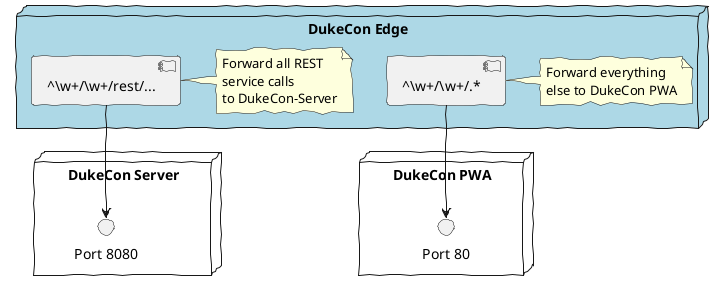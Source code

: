 @startuml
skinparam handwritten true

node "DukeCon Server" as dukecon_server {
  interface "Port 8080" as dukecon_server_port
}
node "DukeCon PWA" as dukecon_pwa {
  interface "Port 80" as dukecon_pwa_port
}

node "DukeCon Edge" #lightblue {
'  together {
    component "^\w+/\w+/rest/..." as rest
    note right of rest
      Forward all REST
      service calls
      to DukeCon-Server
    endnote
    component "^\w+/\w+/.*" as everything_else
    note right of everything_else
      Forward everything
      else to DukeCon PWA
    endnote
'  }
  rest -down-> dukecon_server_port
  everything_else -down-> dukecon_pwa_port
}
@enduml
